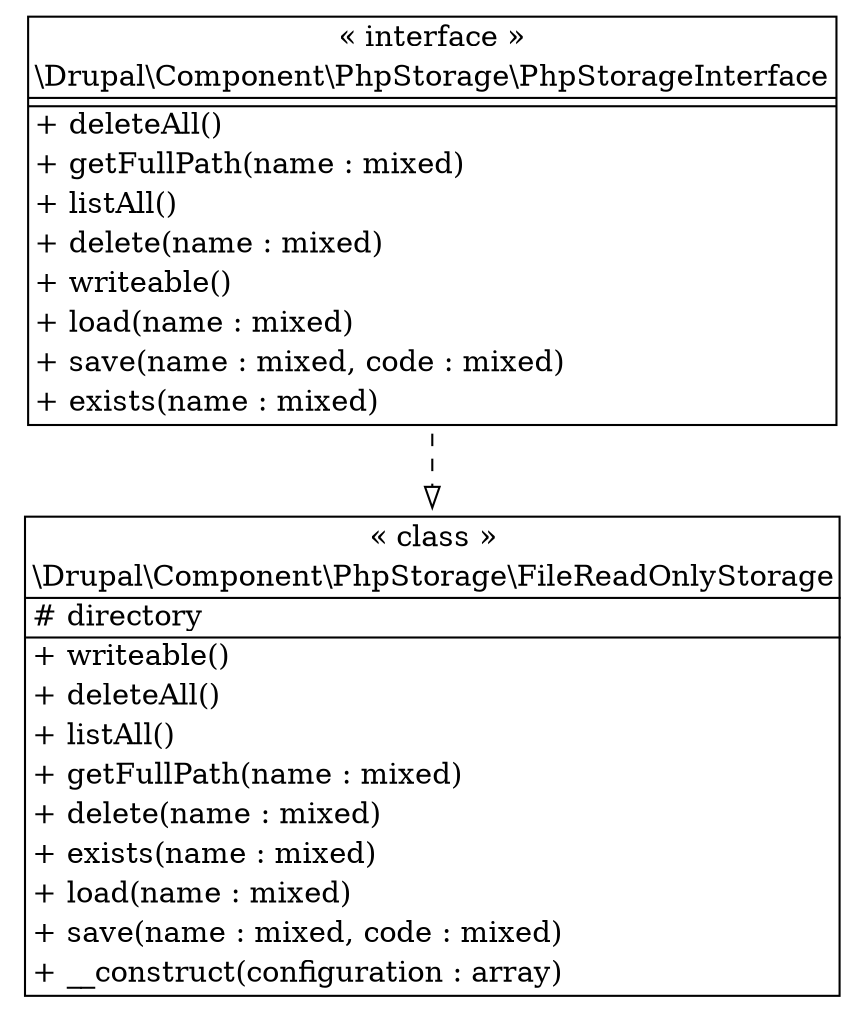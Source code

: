 digraph "Class Diagram" {
  node [shape=plaintext]
  "\\Drupal\\Component\\PhpStorage\\FileReadOnlyStorage" [
    label=<
<table border="1" cellpadding="2" cellspacing="0" cellborder="0">
<tr><td align="center">&laquo; class &raquo;</td></tr>
<tr><td align="center" title="class FileReadOnlyStorage">\\Drupal\\Component\\PhpStorage\\FileReadOnlyStorage</td></tr><hr />
<tr><td align="left" title="protected directory"># directory</td></tr>
<hr />
<tr><td align="left" title="public writeable">+ writeable()</td></tr>
<tr><td align="left" title="public deleteAll">+ deleteAll()</td></tr>
<tr><td align="left" title="public listAll">+ listAll()</td></tr>
<tr><td align="left" title="public getFullPath">+ getFullPath(name : mixed)</td></tr>
<tr><td align="left" title="public delete">+ delete(name : mixed)</td></tr>
<tr><td align="left" title="public exists">+ exists(name : mixed)</td></tr>
<tr><td align="left" title="public load">+ load(name : mixed)</td></tr>
<tr><td align="left" title="public save">+ save(name : mixed, code : mixed)</td></tr>
<tr><td align="left" title="public __construct">+ __construct(configuration : array)</td></tr>
</table>
  >
  ];
  "\\Drupal\\Component\\PhpStorage\\PhpStorageInterface" [
    label=<
<table border="1" cellpadding="2" cellspacing="0" cellborder="0">
<tr><td align="center">&laquo; interface &raquo;</td></tr>
<tr><td align="center" title="interface PhpStorageInterface">\\Drupal\\Component\\PhpStorage\\PhpStorageInterface</td></tr><hr />
<tr><td></td></tr>
<hr />
<tr><td align="left" title="public deleteAll">+ deleteAll()</td></tr>
<tr><td align="left" title="public getFullPath">+ getFullPath(name : mixed)</td></tr>
<tr><td align="left" title="public listAll">+ listAll()</td></tr>
<tr><td align="left" title="public delete">+ delete(name : mixed)</td></tr>
<tr><td align="left" title="public writeable">+ writeable()</td></tr>
<tr><td align="left" title="public load">+ load(name : mixed)</td></tr>
<tr><td align="left" title="public save">+ save(name : mixed, code : mixed)</td></tr>
<tr><td align="left" title="public exists">+ exists(name : mixed)</td></tr>
</table>
  >
  ];
"\\Drupal\\Component\\PhpStorage\\PhpStorageInterface" -> "\\Drupal\\Component\\PhpStorage\\FileReadOnlyStorage" [arrowhead="empty" style="dashed"];

}